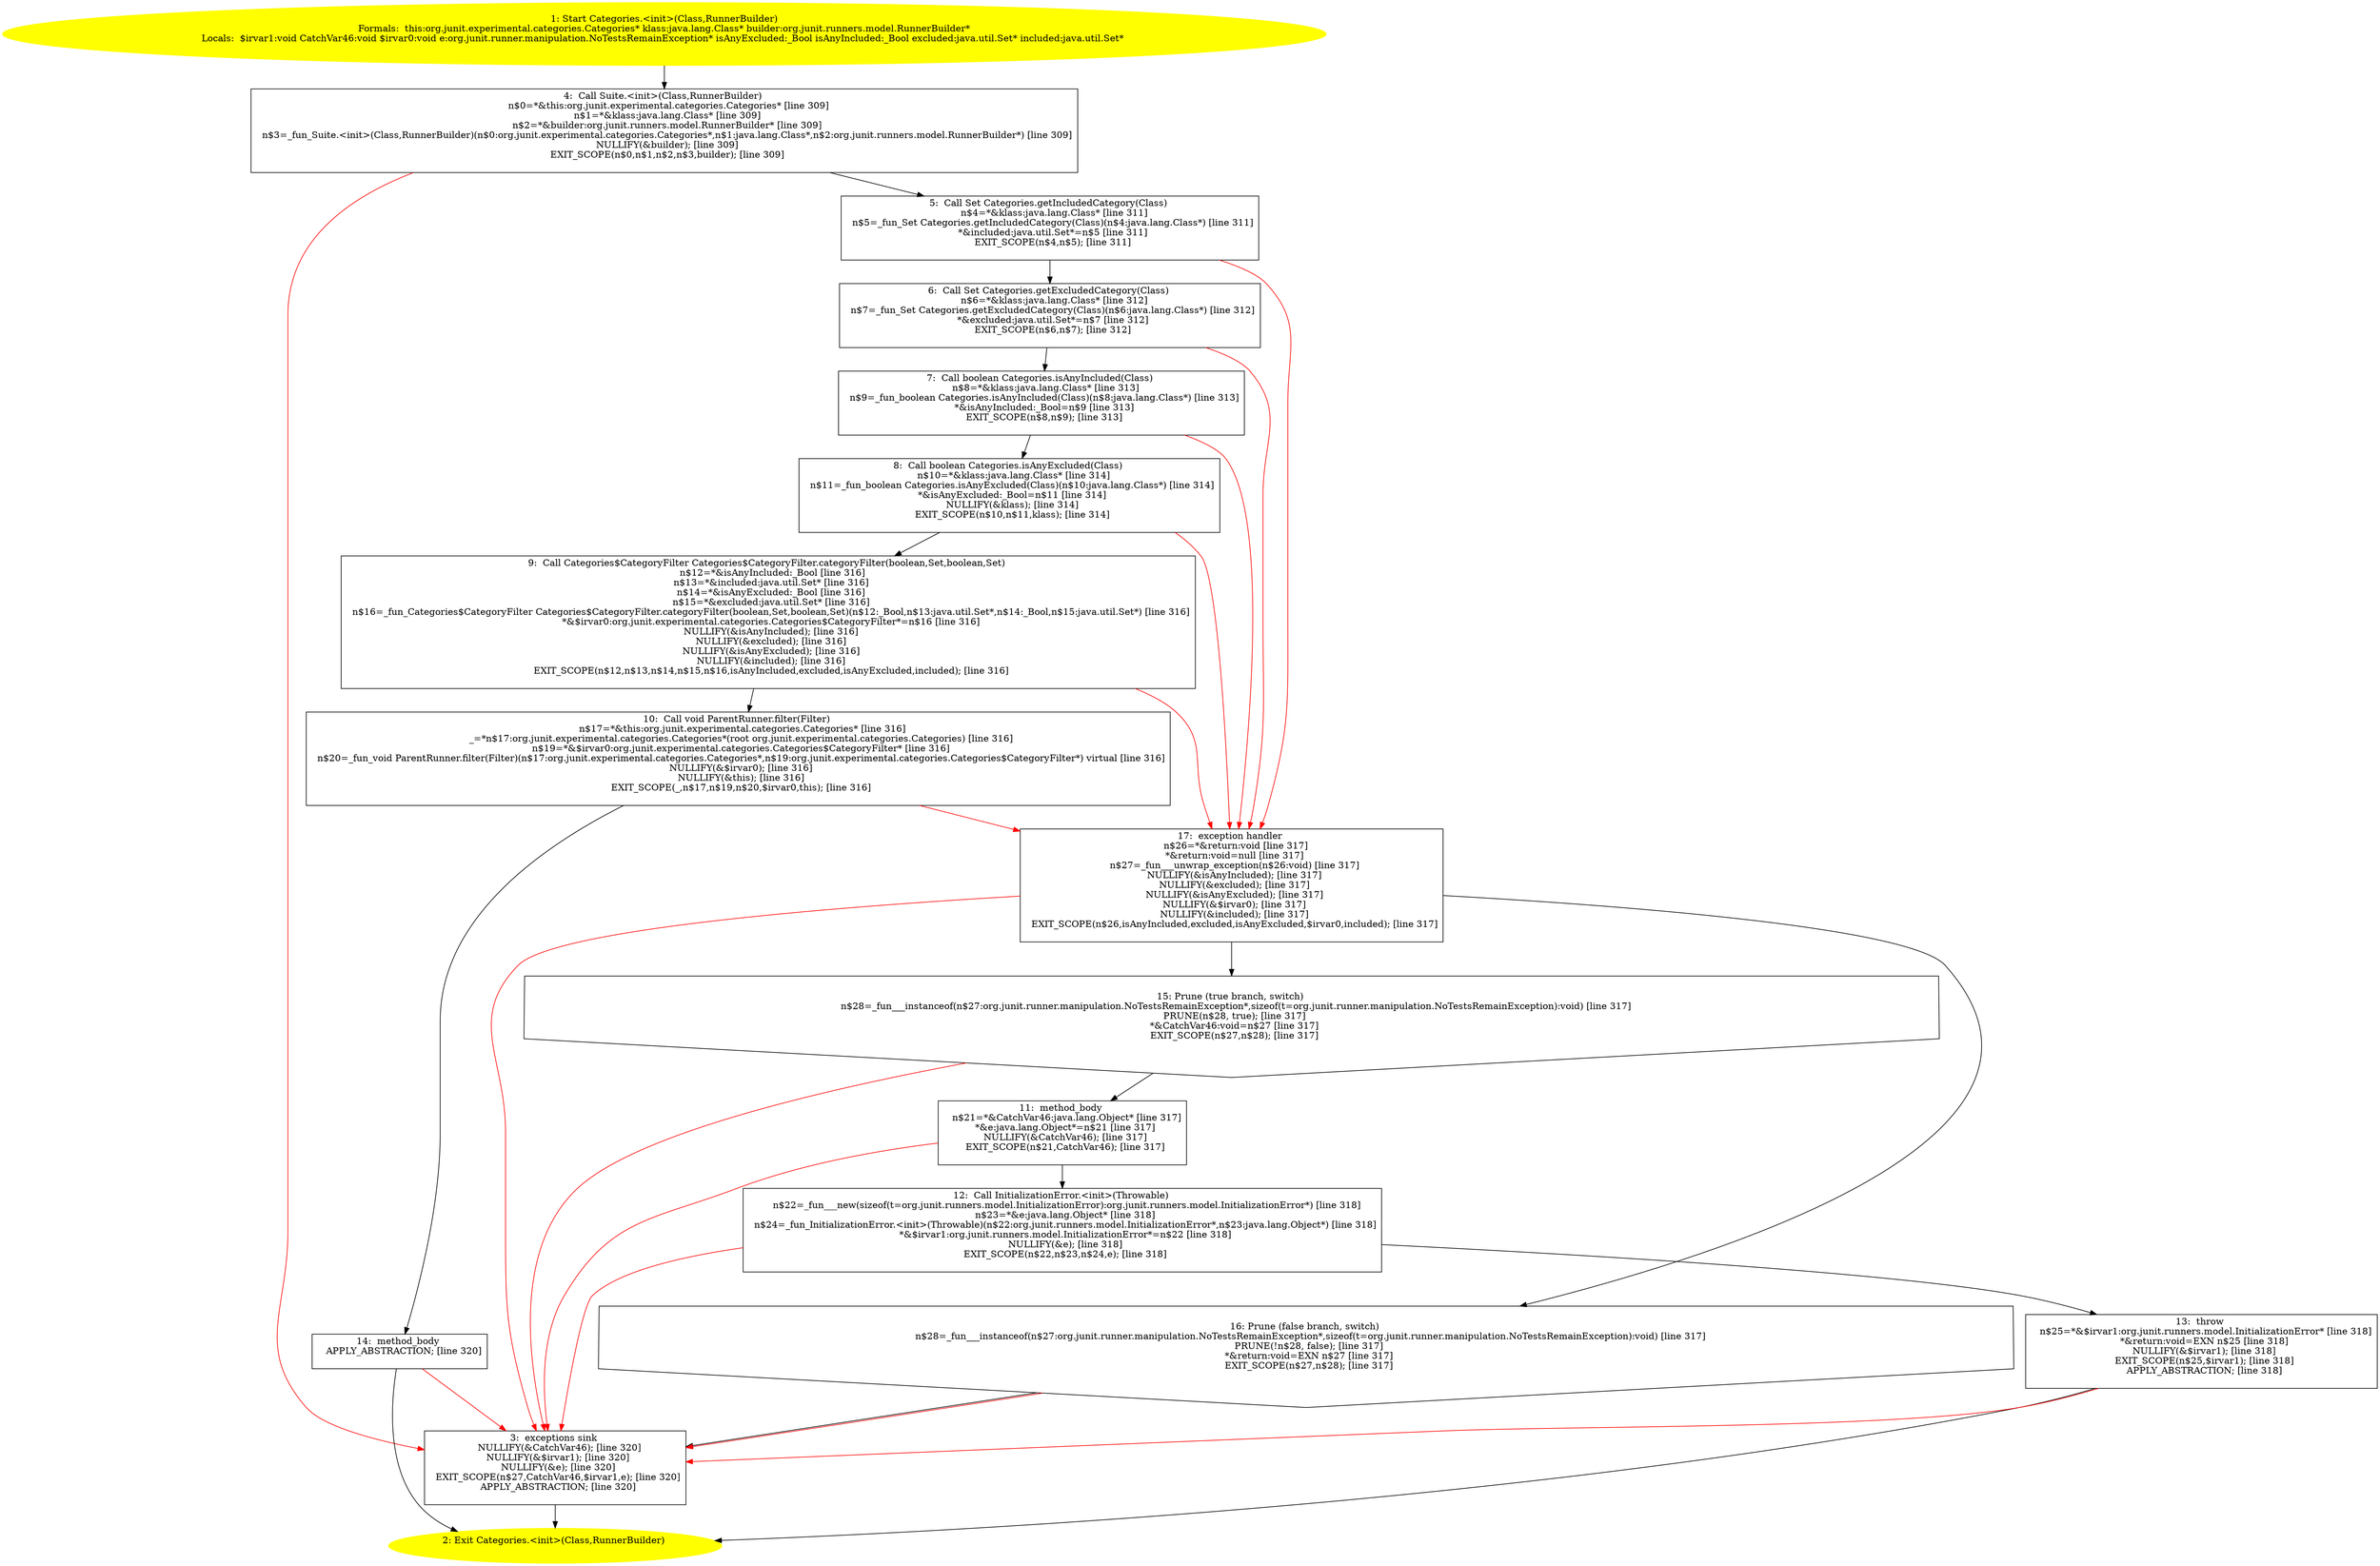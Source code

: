/* @generated */
digraph cfg {
"org.junit.experimental.categories.Categories.<init>(java.lang.Class,org.junit.runners.model.RunnerBu.307b6f749e294b7ca627e85df755bd42_1" [label="1: Start Categories.<init>(Class,RunnerBuilder)\nFormals:  this:org.junit.experimental.categories.Categories* klass:java.lang.Class* builder:org.junit.runners.model.RunnerBuilder*\nLocals:  $irvar1:void CatchVar46:void $irvar0:void e:org.junit.runner.manipulation.NoTestsRemainException* isAnyExcluded:_Bool isAnyIncluded:_Bool excluded:java.util.Set* included:java.util.Set* \n  " color=yellow style=filled]
	

	 "org.junit.experimental.categories.Categories.<init>(java.lang.Class,org.junit.runners.model.RunnerBu.307b6f749e294b7ca627e85df755bd42_1" -> "org.junit.experimental.categories.Categories.<init>(java.lang.Class,org.junit.runners.model.RunnerBu.307b6f749e294b7ca627e85df755bd42_4" ;
"org.junit.experimental.categories.Categories.<init>(java.lang.Class,org.junit.runners.model.RunnerBu.307b6f749e294b7ca627e85df755bd42_2" [label="2: Exit Categories.<init>(Class,RunnerBuilder) \n  " color=yellow style=filled]
	

"org.junit.experimental.categories.Categories.<init>(java.lang.Class,org.junit.runners.model.RunnerBu.307b6f749e294b7ca627e85df755bd42_3" [label="3:  exceptions sink \n   NULLIFY(&CatchVar46); [line 320]\n  NULLIFY(&$irvar1); [line 320]\n  NULLIFY(&e); [line 320]\n  EXIT_SCOPE(n$27,CatchVar46,$irvar1,e); [line 320]\n  APPLY_ABSTRACTION; [line 320]\n " shape="box"]
	

	 "org.junit.experimental.categories.Categories.<init>(java.lang.Class,org.junit.runners.model.RunnerBu.307b6f749e294b7ca627e85df755bd42_3" -> "org.junit.experimental.categories.Categories.<init>(java.lang.Class,org.junit.runners.model.RunnerBu.307b6f749e294b7ca627e85df755bd42_2" ;
"org.junit.experimental.categories.Categories.<init>(java.lang.Class,org.junit.runners.model.RunnerBu.307b6f749e294b7ca627e85df755bd42_4" [label="4:  Call Suite.<init>(Class,RunnerBuilder) \n   n$0=*&this:org.junit.experimental.categories.Categories* [line 309]\n  n$1=*&klass:java.lang.Class* [line 309]\n  n$2=*&builder:org.junit.runners.model.RunnerBuilder* [line 309]\n  n$3=_fun_Suite.<init>(Class,RunnerBuilder)(n$0:org.junit.experimental.categories.Categories*,n$1:java.lang.Class*,n$2:org.junit.runners.model.RunnerBuilder*) [line 309]\n  NULLIFY(&builder); [line 309]\n  EXIT_SCOPE(n$0,n$1,n$2,n$3,builder); [line 309]\n " shape="box"]
	

	 "org.junit.experimental.categories.Categories.<init>(java.lang.Class,org.junit.runners.model.RunnerBu.307b6f749e294b7ca627e85df755bd42_4" -> "org.junit.experimental.categories.Categories.<init>(java.lang.Class,org.junit.runners.model.RunnerBu.307b6f749e294b7ca627e85df755bd42_5" ;
	 "org.junit.experimental.categories.Categories.<init>(java.lang.Class,org.junit.runners.model.RunnerBu.307b6f749e294b7ca627e85df755bd42_4" -> "org.junit.experimental.categories.Categories.<init>(java.lang.Class,org.junit.runners.model.RunnerBu.307b6f749e294b7ca627e85df755bd42_3" [color="red" ];
"org.junit.experimental.categories.Categories.<init>(java.lang.Class,org.junit.runners.model.RunnerBu.307b6f749e294b7ca627e85df755bd42_5" [label="5:  Call Set Categories.getIncludedCategory(Class) \n   n$4=*&klass:java.lang.Class* [line 311]\n  n$5=_fun_Set Categories.getIncludedCategory(Class)(n$4:java.lang.Class*) [line 311]\n  *&included:java.util.Set*=n$5 [line 311]\n  EXIT_SCOPE(n$4,n$5); [line 311]\n " shape="box"]
	

	 "org.junit.experimental.categories.Categories.<init>(java.lang.Class,org.junit.runners.model.RunnerBu.307b6f749e294b7ca627e85df755bd42_5" -> "org.junit.experimental.categories.Categories.<init>(java.lang.Class,org.junit.runners.model.RunnerBu.307b6f749e294b7ca627e85df755bd42_6" ;
	 "org.junit.experimental.categories.Categories.<init>(java.lang.Class,org.junit.runners.model.RunnerBu.307b6f749e294b7ca627e85df755bd42_5" -> "org.junit.experimental.categories.Categories.<init>(java.lang.Class,org.junit.runners.model.RunnerBu.307b6f749e294b7ca627e85df755bd42_17" [color="red" ];
"org.junit.experimental.categories.Categories.<init>(java.lang.Class,org.junit.runners.model.RunnerBu.307b6f749e294b7ca627e85df755bd42_6" [label="6:  Call Set Categories.getExcludedCategory(Class) \n   n$6=*&klass:java.lang.Class* [line 312]\n  n$7=_fun_Set Categories.getExcludedCategory(Class)(n$6:java.lang.Class*) [line 312]\n  *&excluded:java.util.Set*=n$7 [line 312]\n  EXIT_SCOPE(n$6,n$7); [line 312]\n " shape="box"]
	

	 "org.junit.experimental.categories.Categories.<init>(java.lang.Class,org.junit.runners.model.RunnerBu.307b6f749e294b7ca627e85df755bd42_6" -> "org.junit.experimental.categories.Categories.<init>(java.lang.Class,org.junit.runners.model.RunnerBu.307b6f749e294b7ca627e85df755bd42_7" ;
	 "org.junit.experimental.categories.Categories.<init>(java.lang.Class,org.junit.runners.model.RunnerBu.307b6f749e294b7ca627e85df755bd42_6" -> "org.junit.experimental.categories.Categories.<init>(java.lang.Class,org.junit.runners.model.RunnerBu.307b6f749e294b7ca627e85df755bd42_17" [color="red" ];
"org.junit.experimental.categories.Categories.<init>(java.lang.Class,org.junit.runners.model.RunnerBu.307b6f749e294b7ca627e85df755bd42_7" [label="7:  Call boolean Categories.isAnyIncluded(Class) \n   n$8=*&klass:java.lang.Class* [line 313]\n  n$9=_fun_boolean Categories.isAnyIncluded(Class)(n$8:java.lang.Class*) [line 313]\n  *&isAnyIncluded:_Bool=n$9 [line 313]\n  EXIT_SCOPE(n$8,n$9); [line 313]\n " shape="box"]
	

	 "org.junit.experimental.categories.Categories.<init>(java.lang.Class,org.junit.runners.model.RunnerBu.307b6f749e294b7ca627e85df755bd42_7" -> "org.junit.experimental.categories.Categories.<init>(java.lang.Class,org.junit.runners.model.RunnerBu.307b6f749e294b7ca627e85df755bd42_8" ;
	 "org.junit.experimental.categories.Categories.<init>(java.lang.Class,org.junit.runners.model.RunnerBu.307b6f749e294b7ca627e85df755bd42_7" -> "org.junit.experimental.categories.Categories.<init>(java.lang.Class,org.junit.runners.model.RunnerBu.307b6f749e294b7ca627e85df755bd42_17" [color="red" ];
"org.junit.experimental.categories.Categories.<init>(java.lang.Class,org.junit.runners.model.RunnerBu.307b6f749e294b7ca627e85df755bd42_8" [label="8:  Call boolean Categories.isAnyExcluded(Class) \n   n$10=*&klass:java.lang.Class* [line 314]\n  n$11=_fun_boolean Categories.isAnyExcluded(Class)(n$10:java.lang.Class*) [line 314]\n  *&isAnyExcluded:_Bool=n$11 [line 314]\n  NULLIFY(&klass); [line 314]\n  EXIT_SCOPE(n$10,n$11,klass); [line 314]\n " shape="box"]
	

	 "org.junit.experimental.categories.Categories.<init>(java.lang.Class,org.junit.runners.model.RunnerBu.307b6f749e294b7ca627e85df755bd42_8" -> "org.junit.experimental.categories.Categories.<init>(java.lang.Class,org.junit.runners.model.RunnerBu.307b6f749e294b7ca627e85df755bd42_9" ;
	 "org.junit.experimental.categories.Categories.<init>(java.lang.Class,org.junit.runners.model.RunnerBu.307b6f749e294b7ca627e85df755bd42_8" -> "org.junit.experimental.categories.Categories.<init>(java.lang.Class,org.junit.runners.model.RunnerBu.307b6f749e294b7ca627e85df755bd42_17" [color="red" ];
"org.junit.experimental.categories.Categories.<init>(java.lang.Class,org.junit.runners.model.RunnerBu.307b6f749e294b7ca627e85df755bd42_9" [label="9:  Call Categories$CategoryFilter Categories$CategoryFilter.categoryFilter(boolean,Set,boolean,Set) \n   n$12=*&isAnyIncluded:_Bool [line 316]\n  n$13=*&included:java.util.Set* [line 316]\n  n$14=*&isAnyExcluded:_Bool [line 316]\n  n$15=*&excluded:java.util.Set* [line 316]\n  n$16=_fun_Categories$CategoryFilter Categories$CategoryFilter.categoryFilter(boolean,Set,boolean,Set)(n$12:_Bool,n$13:java.util.Set*,n$14:_Bool,n$15:java.util.Set*) [line 316]\n  *&$irvar0:org.junit.experimental.categories.Categories$CategoryFilter*=n$16 [line 316]\n  NULLIFY(&isAnyIncluded); [line 316]\n  NULLIFY(&excluded); [line 316]\n  NULLIFY(&isAnyExcluded); [line 316]\n  NULLIFY(&included); [line 316]\n  EXIT_SCOPE(n$12,n$13,n$14,n$15,n$16,isAnyIncluded,excluded,isAnyExcluded,included); [line 316]\n " shape="box"]
	

	 "org.junit.experimental.categories.Categories.<init>(java.lang.Class,org.junit.runners.model.RunnerBu.307b6f749e294b7ca627e85df755bd42_9" -> "org.junit.experimental.categories.Categories.<init>(java.lang.Class,org.junit.runners.model.RunnerBu.307b6f749e294b7ca627e85df755bd42_10" ;
	 "org.junit.experimental.categories.Categories.<init>(java.lang.Class,org.junit.runners.model.RunnerBu.307b6f749e294b7ca627e85df755bd42_9" -> "org.junit.experimental.categories.Categories.<init>(java.lang.Class,org.junit.runners.model.RunnerBu.307b6f749e294b7ca627e85df755bd42_17" [color="red" ];
"org.junit.experimental.categories.Categories.<init>(java.lang.Class,org.junit.runners.model.RunnerBu.307b6f749e294b7ca627e85df755bd42_10" [label="10:  Call void ParentRunner.filter(Filter) \n   n$17=*&this:org.junit.experimental.categories.Categories* [line 316]\n  _=*n$17:org.junit.experimental.categories.Categories*(root org.junit.experimental.categories.Categories) [line 316]\n  n$19=*&$irvar0:org.junit.experimental.categories.Categories$CategoryFilter* [line 316]\n  n$20=_fun_void ParentRunner.filter(Filter)(n$17:org.junit.experimental.categories.Categories*,n$19:org.junit.experimental.categories.Categories$CategoryFilter*) virtual [line 316]\n  NULLIFY(&$irvar0); [line 316]\n  NULLIFY(&this); [line 316]\n  EXIT_SCOPE(_,n$17,n$19,n$20,$irvar0,this); [line 316]\n " shape="box"]
	

	 "org.junit.experimental.categories.Categories.<init>(java.lang.Class,org.junit.runners.model.RunnerBu.307b6f749e294b7ca627e85df755bd42_10" -> "org.junit.experimental.categories.Categories.<init>(java.lang.Class,org.junit.runners.model.RunnerBu.307b6f749e294b7ca627e85df755bd42_14" ;
	 "org.junit.experimental.categories.Categories.<init>(java.lang.Class,org.junit.runners.model.RunnerBu.307b6f749e294b7ca627e85df755bd42_10" -> "org.junit.experimental.categories.Categories.<init>(java.lang.Class,org.junit.runners.model.RunnerBu.307b6f749e294b7ca627e85df755bd42_17" [color="red" ];
"org.junit.experimental.categories.Categories.<init>(java.lang.Class,org.junit.runners.model.RunnerBu.307b6f749e294b7ca627e85df755bd42_11" [label="11:  method_body \n   n$21=*&CatchVar46:java.lang.Object* [line 317]\n  *&e:java.lang.Object*=n$21 [line 317]\n  NULLIFY(&CatchVar46); [line 317]\n  EXIT_SCOPE(n$21,CatchVar46); [line 317]\n " shape="box"]
	

	 "org.junit.experimental.categories.Categories.<init>(java.lang.Class,org.junit.runners.model.RunnerBu.307b6f749e294b7ca627e85df755bd42_11" -> "org.junit.experimental.categories.Categories.<init>(java.lang.Class,org.junit.runners.model.RunnerBu.307b6f749e294b7ca627e85df755bd42_12" ;
	 "org.junit.experimental.categories.Categories.<init>(java.lang.Class,org.junit.runners.model.RunnerBu.307b6f749e294b7ca627e85df755bd42_11" -> "org.junit.experimental.categories.Categories.<init>(java.lang.Class,org.junit.runners.model.RunnerBu.307b6f749e294b7ca627e85df755bd42_3" [color="red" ];
"org.junit.experimental.categories.Categories.<init>(java.lang.Class,org.junit.runners.model.RunnerBu.307b6f749e294b7ca627e85df755bd42_12" [label="12:  Call InitializationError.<init>(Throwable) \n   n$22=_fun___new(sizeof(t=org.junit.runners.model.InitializationError):org.junit.runners.model.InitializationError*) [line 318]\n  n$23=*&e:java.lang.Object* [line 318]\n  n$24=_fun_InitializationError.<init>(Throwable)(n$22:org.junit.runners.model.InitializationError*,n$23:java.lang.Object*) [line 318]\n  *&$irvar1:org.junit.runners.model.InitializationError*=n$22 [line 318]\n  NULLIFY(&e); [line 318]\n  EXIT_SCOPE(n$22,n$23,n$24,e); [line 318]\n " shape="box"]
	

	 "org.junit.experimental.categories.Categories.<init>(java.lang.Class,org.junit.runners.model.RunnerBu.307b6f749e294b7ca627e85df755bd42_12" -> "org.junit.experimental.categories.Categories.<init>(java.lang.Class,org.junit.runners.model.RunnerBu.307b6f749e294b7ca627e85df755bd42_13" ;
	 "org.junit.experimental.categories.Categories.<init>(java.lang.Class,org.junit.runners.model.RunnerBu.307b6f749e294b7ca627e85df755bd42_12" -> "org.junit.experimental.categories.Categories.<init>(java.lang.Class,org.junit.runners.model.RunnerBu.307b6f749e294b7ca627e85df755bd42_3" [color="red" ];
"org.junit.experimental.categories.Categories.<init>(java.lang.Class,org.junit.runners.model.RunnerBu.307b6f749e294b7ca627e85df755bd42_13" [label="13:  throw \n   n$25=*&$irvar1:org.junit.runners.model.InitializationError* [line 318]\n  *&return:void=EXN n$25 [line 318]\n  NULLIFY(&$irvar1); [line 318]\n  EXIT_SCOPE(n$25,$irvar1); [line 318]\n  APPLY_ABSTRACTION; [line 318]\n " shape="box"]
	

	 "org.junit.experimental.categories.Categories.<init>(java.lang.Class,org.junit.runners.model.RunnerBu.307b6f749e294b7ca627e85df755bd42_13" -> "org.junit.experimental.categories.Categories.<init>(java.lang.Class,org.junit.runners.model.RunnerBu.307b6f749e294b7ca627e85df755bd42_2" ;
	 "org.junit.experimental.categories.Categories.<init>(java.lang.Class,org.junit.runners.model.RunnerBu.307b6f749e294b7ca627e85df755bd42_13" -> "org.junit.experimental.categories.Categories.<init>(java.lang.Class,org.junit.runners.model.RunnerBu.307b6f749e294b7ca627e85df755bd42_3" [color="red" ];
"org.junit.experimental.categories.Categories.<init>(java.lang.Class,org.junit.runners.model.RunnerBu.307b6f749e294b7ca627e85df755bd42_14" [label="14:  method_body \n   APPLY_ABSTRACTION; [line 320]\n " shape="box"]
	

	 "org.junit.experimental.categories.Categories.<init>(java.lang.Class,org.junit.runners.model.RunnerBu.307b6f749e294b7ca627e85df755bd42_14" -> "org.junit.experimental.categories.Categories.<init>(java.lang.Class,org.junit.runners.model.RunnerBu.307b6f749e294b7ca627e85df755bd42_2" ;
	 "org.junit.experimental.categories.Categories.<init>(java.lang.Class,org.junit.runners.model.RunnerBu.307b6f749e294b7ca627e85df755bd42_14" -> "org.junit.experimental.categories.Categories.<init>(java.lang.Class,org.junit.runners.model.RunnerBu.307b6f749e294b7ca627e85df755bd42_3" [color="red" ];
"org.junit.experimental.categories.Categories.<init>(java.lang.Class,org.junit.runners.model.RunnerBu.307b6f749e294b7ca627e85df755bd42_15" [label="15: Prune (true branch, switch) \n   n$28=_fun___instanceof(n$27:org.junit.runner.manipulation.NoTestsRemainException*,sizeof(t=org.junit.runner.manipulation.NoTestsRemainException):void) [line 317]\n  PRUNE(n$28, true); [line 317]\n  *&CatchVar46:void=n$27 [line 317]\n  EXIT_SCOPE(n$27,n$28); [line 317]\n " shape="invhouse"]
	

	 "org.junit.experimental.categories.Categories.<init>(java.lang.Class,org.junit.runners.model.RunnerBu.307b6f749e294b7ca627e85df755bd42_15" -> "org.junit.experimental.categories.Categories.<init>(java.lang.Class,org.junit.runners.model.RunnerBu.307b6f749e294b7ca627e85df755bd42_11" ;
	 "org.junit.experimental.categories.Categories.<init>(java.lang.Class,org.junit.runners.model.RunnerBu.307b6f749e294b7ca627e85df755bd42_15" -> "org.junit.experimental.categories.Categories.<init>(java.lang.Class,org.junit.runners.model.RunnerBu.307b6f749e294b7ca627e85df755bd42_3" [color="red" ];
"org.junit.experimental.categories.Categories.<init>(java.lang.Class,org.junit.runners.model.RunnerBu.307b6f749e294b7ca627e85df755bd42_16" [label="16: Prune (false branch, switch) \n   n$28=_fun___instanceof(n$27:org.junit.runner.manipulation.NoTestsRemainException*,sizeof(t=org.junit.runner.manipulation.NoTestsRemainException):void) [line 317]\n  PRUNE(!n$28, false); [line 317]\n  *&return:void=EXN n$27 [line 317]\n  EXIT_SCOPE(n$27,n$28); [line 317]\n " shape="invhouse"]
	

	 "org.junit.experimental.categories.Categories.<init>(java.lang.Class,org.junit.runners.model.RunnerBu.307b6f749e294b7ca627e85df755bd42_16" -> "org.junit.experimental.categories.Categories.<init>(java.lang.Class,org.junit.runners.model.RunnerBu.307b6f749e294b7ca627e85df755bd42_3" ;
	 "org.junit.experimental.categories.Categories.<init>(java.lang.Class,org.junit.runners.model.RunnerBu.307b6f749e294b7ca627e85df755bd42_16" -> "org.junit.experimental.categories.Categories.<init>(java.lang.Class,org.junit.runners.model.RunnerBu.307b6f749e294b7ca627e85df755bd42_3" [color="red" ];
"org.junit.experimental.categories.Categories.<init>(java.lang.Class,org.junit.runners.model.RunnerBu.307b6f749e294b7ca627e85df755bd42_17" [label="17:  exception handler \n   n$26=*&return:void [line 317]\n  *&return:void=null [line 317]\n  n$27=_fun___unwrap_exception(n$26:void) [line 317]\n  NULLIFY(&isAnyIncluded); [line 317]\n  NULLIFY(&excluded); [line 317]\n  NULLIFY(&isAnyExcluded); [line 317]\n  NULLIFY(&$irvar0); [line 317]\n  NULLIFY(&included); [line 317]\n  EXIT_SCOPE(n$26,isAnyIncluded,excluded,isAnyExcluded,$irvar0,included); [line 317]\n " shape="box"]
	

	 "org.junit.experimental.categories.Categories.<init>(java.lang.Class,org.junit.runners.model.RunnerBu.307b6f749e294b7ca627e85df755bd42_17" -> "org.junit.experimental.categories.Categories.<init>(java.lang.Class,org.junit.runners.model.RunnerBu.307b6f749e294b7ca627e85df755bd42_15" ;
	 "org.junit.experimental.categories.Categories.<init>(java.lang.Class,org.junit.runners.model.RunnerBu.307b6f749e294b7ca627e85df755bd42_17" -> "org.junit.experimental.categories.Categories.<init>(java.lang.Class,org.junit.runners.model.RunnerBu.307b6f749e294b7ca627e85df755bd42_16" ;
	 "org.junit.experimental.categories.Categories.<init>(java.lang.Class,org.junit.runners.model.RunnerBu.307b6f749e294b7ca627e85df755bd42_17" -> "org.junit.experimental.categories.Categories.<init>(java.lang.Class,org.junit.runners.model.RunnerBu.307b6f749e294b7ca627e85df755bd42_3" [color="red" ];
}

